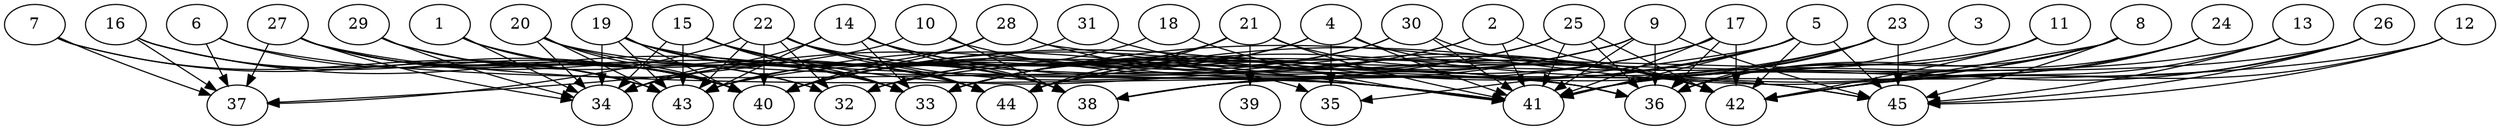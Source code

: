 // DAG automatically generated by daggen at Thu Oct  3 14:07:24 2019
// ./daggen --dot -n 45 --ccr 0.4 --fat 0.9 --regular 0.5 --density 0.6 --mindata 5242880 --maxdata 52428800 
digraph G {
  1 [size="16232960", alpha="0.10", expect_size="6493184"] 
  1 -> 32 [size ="6493184"]
  1 -> 34 [size ="6493184"]
  1 -> 40 [size ="6493184"]
  1 -> 44 [size ="6493184"]
  2 [size="88340480", alpha="0.19", expect_size="35336192"] 
  2 -> 33 [size ="35336192"]
  2 -> 40 [size ="35336192"]
  2 -> 41 [size ="35336192"]
  2 -> 42 [size ="35336192"]
  3 [size="65118720", alpha="0.10", expect_size="26047488"] 
  3 -> 41 [size ="26047488"]
  4 [size="101450240", alpha="0.07", expect_size="40580096"] 
  4 -> 32 [size ="40580096"]
  4 -> 35 [size ="40580096"]
  4 -> 40 [size ="40580096"]
  4 -> 41 [size ="40580096"]
  4 -> 42 [size ="40580096"]
  5 [size="43522560", alpha="0.15", expect_size="17409024"] 
  5 -> 35 [size ="17409024"]
  5 -> 38 [size ="17409024"]
  5 -> 40 [size ="17409024"]
  5 -> 41 [size ="17409024"]
  5 -> 42 [size ="17409024"]
  5 -> 45 [size ="17409024"]
  6 [size="83988480", alpha="0.14", expect_size="33595392"] 
  6 -> 36 [size ="33595392"]
  6 -> 37 [size ="33595392"]
  6 -> 40 [size ="33595392"]
  7 [size="104988160", alpha="0.08", expect_size="41995264"] 
  7 -> 37 [size ="41995264"]
  7 -> 40 [size ="41995264"]
  7 -> 43 [size ="41995264"]
  8 [size="90309120", alpha="0.12", expect_size="36123648"] 
  8 -> 33 [size ="36123648"]
  8 -> 36 [size ="36123648"]
  8 -> 41 [size ="36123648"]
  8 -> 42 [size ="36123648"]
  8 -> 44 [size ="36123648"]
  8 -> 45 [size ="36123648"]
  9 [size="51358720", alpha="0.13", expect_size="20543488"] 
  9 -> 33 [size ="20543488"]
  9 -> 36 [size ="20543488"]
  9 -> 41 [size ="20543488"]
  9 -> 43 [size ="20543488"]
  9 -> 44 [size ="20543488"]
  9 -> 45 [size ="20543488"]
  10 [size="45286400", alpha="0.04", expect_size="18114560"] 
  10 -> 37 [size ="18114560"]
  10 -> 38 [size ="18114560"]
  10 -> 42 [size ="18114560"]
  11 [size="74099200", alpha="0.05", expect_size="29639680"] 
  11 -> 36 [size ="29639680"]
  11 -> 42 [size ="29639680"]
  11 -> 43 [size ="29639680"]
  12 [size="15308800", alpha="0.15", expect_size="6123520"] 
  12 -> 38 [size ="6123520"]
  12 -> 42 [size ="6123520"]
  12 -> 45 [size ="6123520"]
  13 [size="125657600", alpha="0.03", expect_size="50263040"] 
  13 -> 32 [size ="50263040"]
  13 -> 42 [size ="50263040"]
  13 -> 45 [size ="50263040"]
  14 [size="68262400", alpha="0.19", expect_size="27304960"] 
  14 -> 33 [size ="27304960"]
  14 -> 34 [size ="27304960"]
  14 -> 35 [size ="27304960"]
  14 -> 38 [size ="27304960"]
  14 -> 42 [size ="27304960"]
  14 -> 43 [size ="27304960"]
  15 [size="111687680", alpha="0.06", expect_size="44675072"] 
  15 -> 33 [size ="44675072"]
  15 -> 34 [size ="44675072"]
  15 -> 36 [size ="44675072"]
  15 -> 38 [size ="44675072"]
  15 -> 43 [size ="44675072"]
  15 -> 44 [size ="44675072"]
  16 [size="85137920", alpha="0.13", expect_size="34055168"] 
  16 -> 33 [size ="34055168"]
  16 -> 37 [size ="34055168"]
  16 -> 40 [size ="34055168"]
  16 -> 43 [size ="34055168"]
  17 [size="49080320", alpha="0.04", expect_size="19632128"] 
  17 -> 33 [size ="19632128"]
  17 -> 36 [size ="19632128"]
  17 -> 40 [size ="19632128"]
  17 -> 41 [size ="19632128"]
  17 -> 42 [size ="19632128"]
  18 [size="95526400", alpha="0.15", expect_size="38210560"] 
  18 -> 40 [size ="38210560"]
  18 -> 41 [size ="38210560"]
  19 [size="48890880", alpha="0.01", expect_size="19556352"] 
  19 -> 33 [size ="19556352"]
  19 -> 34 [size ="19556352"]
  19 -> 38 [size ="19556352"]
  19 -> 40 [size ="19556352"]
  19 -> 41 [size ="19556352"]
  19 -> 43 [size ="19556352"]
  19 -> 44 [size ="19556352"]
  20 [size="126044160", alpha="0.10", expect_size="50417664"] 
  20 -> 33 [size ="50417664"]
  20 -> 34 [size ="50417664"]
  20 -> 40 [size ="50417664"]
  20 -> 41 [size ="50417664"]
  20 -> 43 [size ="50417664"]
  21 [size="30794240", alpha="0.19", expect_size="12317696"] 
  21 -> 32 [size ="12317696"]
  21 -> 39 [size ="12317696"]
  21 -> 40 [size ="12317696"]
  21 -> 41 [size ="12317696"]
  21 -> 42 [size ="12317696"]
  21 -> 44 [size ="12317696"]
  22 [size="59366400", alpha="0.01", expect_size="23746560"] 
  22 -> 32 [size ="23746560"]
  22 -> 37 [size ="23746560"]
  22 -> 38 [size ="23746560"]
  22 -> 40 [size ="23746560"]
  22 -> 41 [size ="23746560"]
  22 -> 43 [size ="23746560"]
  22 -> 44 [size ="23746560"]
  22 -> 45 [size ="23746560"]
  23 [size="31836160", alpha="0.12", expect_size="12734464"] 
  23 -> 36 [size ="12734464"]
  23 -> 38 [size ="12734464"]
  23 -> 41 [size ="12734464"]
  23 -> 44 [size ="12734464"]
  23 -> 45 [size ="12734464"]
  24 [size="46791680", alpha="0.18", expect_size="18716672"] 
  24 -> 36 [size ="18716672"]
  24 -> 41 [size ="18716672"]
  24 -> 42 [size ="18716672"]
  25 [size="38056960", alpha="0.09", expect_size="15222784"] 
  25 -> 33 [size ="15222784"]
  25 -> 34 [size ="15222784"]
  25 -> 36 [size ="15222784"]
  25 -> 41 [size ="15222784"]
  25 -> 42 [size ="15222784"]
  26 [size="75338240", alpha="0.12", expect_size="30135296"] 
  26 -> 41 [size ="30135296"]
  26 -> 42 [size ="30135296"]
  26 -> 44 [size ="30135296"]
  26 -> 45 [size ="30135296"]
  27 [size="35929600", alpha="0.10", expect_size="14371840"] 
  27 -> 32 [size ="14371840"]
  27 -> 33 [size ="14371840"]
  27 -> 34 [size ="14371840"]
  27 -> 37 [size ="14371840"]
  27 -> 40 [size ="14371840"]
  27 -> 43 [size ="14371840"]
  27 -> 45 [size ="14371840"]
  28 [size="60385280", alpha="0.02", expect_size="24154112"] 
  28 -> 34 [size ="24154112"]
  28 -> 36 [size ="24154112"]
  28 -> 40 [size ="24154112"]
  28 -> 41 [size ="24154112"]
  29 [size="28047360", alpha="0.00", expect_size="11218944"] 
  29 -> 34 [size ="11218944"]
  29 -> 40 [size ="11218944"]
  29 -> 44 [size ="11218944"]
  30 [size="32821760", alpha="0.04", expect_size="13128704"] 
  30 -> 33 [size ="13128704"]
  30 -> 40 [size ="13128704"]
  30 -> 41 [size ="13128704"]
  30 -> 42 [size ="13128704"]
  31 [size="89433600", alpha="0.18", expect_size="35773440"] 
  31 -> 42 [size ="35773440"]
  31 -> 43 [size ="35773440"]
  32 [size="83051520", alpha="0.12", expect_size="33220608"] 
  33 [size="88903680", alpha="0.06", expect_size="35561472"] 
  34 [size="41044480", alpha="0.09", expect_size="16417792"] 
  35 [size="27811840", alpha="0.08", expect_size="11124736"] 
  36 [size="79626240", alpha="0.20", expect_size="31850496"] 
  37 [size="31439360", alpha="0.18", expect_size="12575744"] 
  38 [size="93099520", alpha="0.10", expect_size="37239808"] 
  39 [size="105876480", alpha="0.07", expect_size="42350592"] 
  40 [size="108029440", alpha="0.04", expect_size="43211776"] 
  41 [size="13770240", alpha="0.04", expect_size="5508096"] 
  42 [size="120023040", alpha="0.12", expect_size="48009216"] 
  43 [size="75100160", alpha="0.03", expect_size="30040064"] 
  44 [size="109511680", alpha="0.00", expect_size="43804672"] 
  45 [size="42488320", alpha="0.01", expect_size="16995328"] 
}
